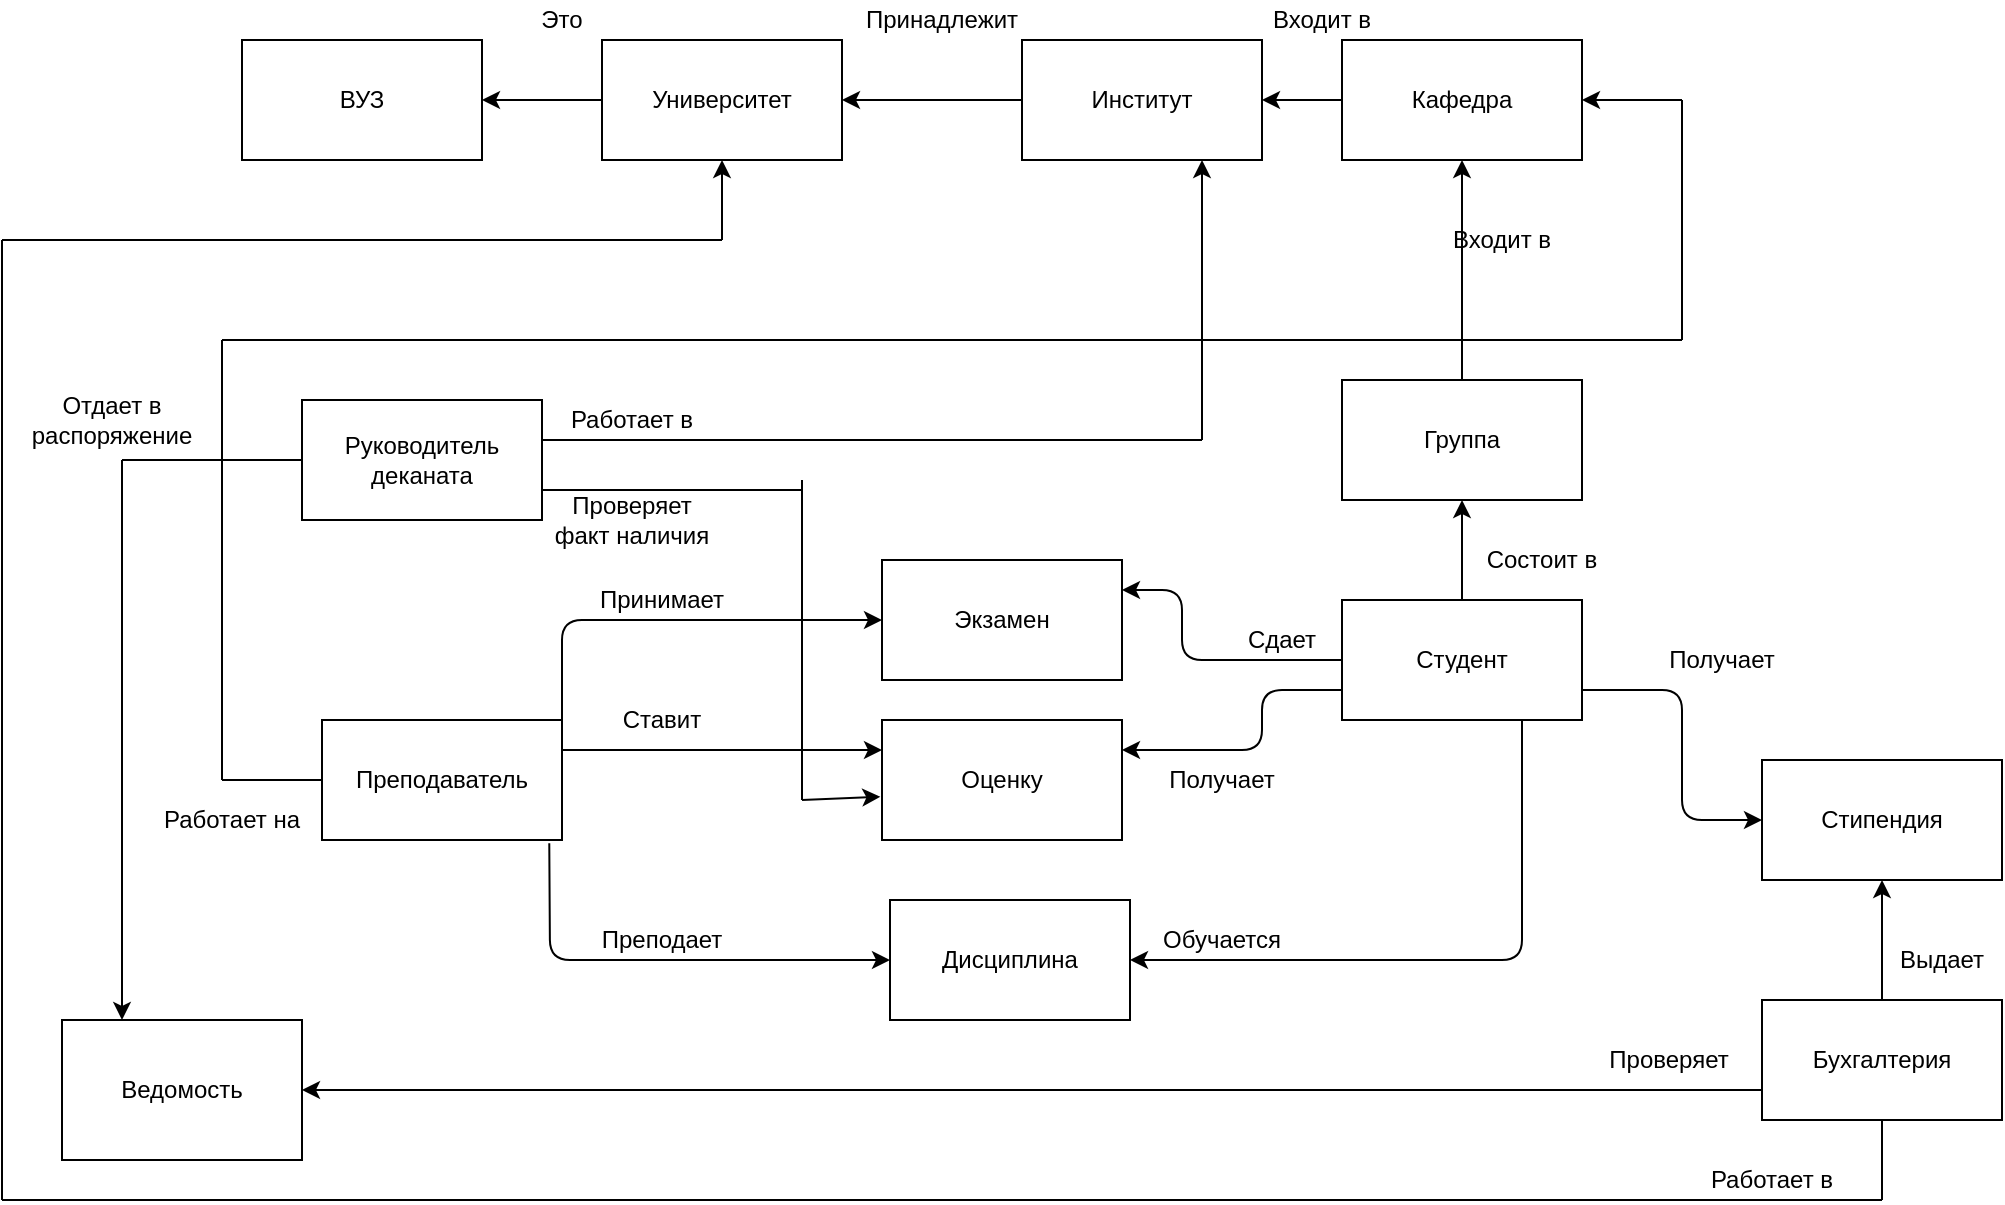 <mxfile version="24.0.2" type="device">
  <diagram id="R3M8Lv_vsEAlXM9ssuKP" name="Page-1">
    <mxGraphModel dx="2345" dy="1834" grid="1" gridSize="10" guides="1" tooltips="1" connect="1" arrows="1" fold="1" page="1" pageScale="1" pageWidth="827" pageHeight="1169" math="0" shadow="0">
      <root>
        <mxCell id="0" />
        <mxCell id="1" parent="0" />
        <mxCell id="0BG6J8SdnW0ylcagqBpU-1" value="ВУЗ" style="rounded=0;whiteSpace=wrap;html=1;" parent="1" vertex="1">
          <mxGeometry x="90" y="-100" width="120" height="60" as="geometry" />
        </mxCell>
        <mxCell id="0BG6J8SdnW0ylcagqBpU-2" value="Университет" style="rounded=0;whiteSpace=wrap;html=1;" parent="1" vertex="1">
          <mxGeometry x="270" y="-100" width="120" height="60" as="geometry" />
        </mxCell>
        <mxCell id="0BG6J8SdnW0ylcagqBpU-3" value="Институт" style="rounded=0;whiteSpace=wrap;html=1;" parent="1" vertex="1">
          <mxGeometry x="480" y="-100" width="120" height="60" as="geometry" />
        </mxCell>
        <mxCell id="0BG6J8SdnW0ylcagqBpU-5" value="Кафедра" style="rounded=0;whiteSpace=wrap;html=1;" parent="1" vertex="1">
          <mxGeometry x="640" y="-100" width="120" height="60" as="geometry" />
        </mxCell>
        <mxCell id="0BG6J8SdnW0ylcagqBpU-6" value="Группа" style="rounded=0;whiteSpace=wrap;html=1;" parent="1" vertex="1">
          <mxGeometry x="640" y="70" width="120" height="60" as="geometry" />
        </mxCell>
        <mxCell id="0BG6J8SdnW0ylcagqBpU-7" value="Студент" style="rounded=0;whiteSpace=wrap;html=1;" parent="1" vertex="1">
          <mxGeometry x="640" y="180" width="120" height="60" as="geometry" />
        </mxCell>
        <mxCell id="0BG6J8SdnW0ylcagqBpU-8" value="" style="endArrow=classic;html=1;entryX=1;entryY=0.5;entryDx=0;entryDy=0;exitX=0;exitY=0.5;exitDx=0;exitDy=0;" parent="1" source="0BG6J8SdnW0ylcagqBpU-2" target="0BG6J8SdnW0ylcagqBpU-1" edge="1">
          <mxGeometry width="50" height="50" relative="1" as="geometry">
            <mxPoint x="200" y="10" as="sourcePoint" />
            <mxPoint x="250" y="-40" as="targetPoint" />
          </mxGeometry>
        </mxCell>
        <mxCell id="0BG6J8SdnW0ylcagqBpU-9" value="" style="endArrow=classic;html=1;entryX=1;entryY=0.5;entryDx=0;entryDy=0;exitX=0;exitY=0.5;exitDx=0;exitDy=0;" parent="1" source="0BG6J8SdnW0ylcagqBpU-3" target="0BG6J8SdnW0ylcagqBpU-2" edge="1">
          <mxGeometry width="50" height="50" relative="1" as="geometry">
            <mxPoint x="320" y="30" as="sourcePoint" />
            <mxPoint x="370" y="-20" as="targetPoint" />
          </mxGeometry>
        </mxCell>
        <mxCell id="0BG6J8SdnW0ylcagqBpU-11" value="" style="endArrow=classic;html=1;entryX=1;entryY=0.5;entryDx=0;entryDy=0;exitX=0;exitY=0.5;exitDx=0;exitDy=0;" parent="1" source="0BG6J8SdnW0ylcagqBpU-5" edge="1">
          <mxGeometry width="50" height="50" relative="1" as="geometry">
            <mxPoint x="610" y="-30" as="sourcePoint" />
            <mxPoint x="600" y="-70" as="targetPoint" />
          </mxGeometry>
        </mxCell>
        <mxCell id="0BG6J8SdnW0ylcagqBpU-12" value="" style="endArrow=classic;html=1;entryX=0.5;entryY=1;entryDx=0;entryDy=0;exitX=0.5;exitY=0;exitDx=0;exitDy=0;" parent="1" source="0BG6J8SdnW0ylcagqBpU-6" target="0BG6J8SdnW0ylcagqBpU-5" edge="1">
          <mxGeometry width="50" height="50" relative="1" as="geometry">
            <mxPoint x="690" y="130" as="sourcePoint" />
            <mxPoint x="740" y="80" as="targetPoint" />
          </mxGeometry>
        </mxCell>
        <mxCell id="0BG6J8SdnW0ylcagqBpU-13" value="" style="endArrow=classic;html=1;entryX=0.5;entryY=1;entryDx=0;entryDy=0;exitX=0.5;exitY=0;exitDx=0;exitDy=0;" parent="1" source="0BG6J8SdnW0ylcagqBpU-7" target="0BG6J8SdnW0ylcagqBpU-6" edge="1">
          <mxGeometry width="50" height="50" relative="1" as="geometry">
            <mxPoint x="690" y="190" as="sourcePoint" />
            <mxPoint x="740" y="150" as="targetPoint" />
          </mxGeometry>
        </mxCell>
        <mxCell id="0BG6J8SdnW0ylcagqBpU-14" value="Это" style="text;html=1;strokeColor=none;fillColor=none;align=center;verticalAlign=middle;whiteSpace=wrap;rounded=0;" parent="1" vertex="1">
          <mxGeometry x="230" y="-120" width="40" height="20" as="geometry" />
        </mxCell>
        <mxCell id="0BG6J8SdnW0ylcagqBpU-15" value="Принадлежит" style="text;html=1;strokeColor=none;fillColor=none;align=center;verticalAlign=middle;whiteSpace=wrap;rounded=0;" parent="1" vertex="1">
          <mxGeometry x="420" y="-120" width="40" height="20" as="geometry" />
        </mxCell>
        <mxCell id="0BG6J8SdnW0ylcagqBpU-17" value="Входит в" style="text;html=1;strokeColor=none;fillColor=none;align=center;verticalAlign=middle;whiteSpace=wrap;rounded=0;" parent="1" vertex="1">
          <mxGeometry x="600" y="-120" width="60" height="20" as="geometry" />
        </mxCell>
        <mxCell id="0BG6J8SdnW0ylcagqBpU-18" value="Входит в" style="text;html=1;strokeColor=none;fillColor=none;align=center;verticalAlign=middle;whiteSpace=wrap;rounded=0;" parent="1" vertex="1">
          <mxGeometry x="690" y="-10" width="60" height="20" as="geometry" />
        </mxCell>
        <mxCell id="0BG6J8SdnW0ylcagqBpU-19" value="Состоит в" style="text;html=1;strokeColor=none;fillColor=none;align=center;verticalAlign=middle;whiteSpace=wrap;rounded=0;" parent="1" vertex="1">
          <mxGeometry x="710" y="150" width="60" height="20" as="geometry" />
        </mxCell>
        <mxCell id="0BG6J8SdnW0ylcagqBpU-24" value="Экзамен" style="rounded=0;whiteSpace=wrap;html=1;" parent="1" vertex="1">
          <mxGeometry x="410" y="160" width="120" height="60" as="geometry" />
        </mxCell>
        <mxCell id="0BG6J8SdnW0ylcagqBpU-25" value="Оценку" style="rounded=0;whiteSpace=wrap;html=1;" parent="1" vertex="1">
          <mxGeometry x="410" y="240" width="120" height="60" as="geometry" />
        </mxCell>
        <mxCell id="0BG6J8SdnW0ylcagqBpU-27" value="Стипендия" style="rounded=0;whiteSpace=wrap;html=1;" parent="1" vertex="1">
          <mxGeometry x="850" y="260" width="120" height="60" as="geometry" />
        </mxCell>
        <mxCell id="0BG6J8SdnW0ylcagqBpU-28" value="" style="endArrow=classic;html=1;exitX=1;exitY=0.75;exitDx=0;exitDy=0;entryX=0;entryY=0.5;entryDx=0;entryDy=0;" parent="1" source="0BG6J8SdnW0ylcagqBpU-7" target="0BG6J8SdnW0ylcagqBpU-27" edge="1">
          <mxGeometry width="50" height="50" relative="1" as="geometry">
            <mxPoint x="820" y="330" as="sourcePoint" />
            <mxPoint x="870" y="280" as="targetPoint" />
            <Array as="points">
              <mxPoint x="810" y="225" />
              <mxPoint x="810" y="290" />
            </Array>
          </mxGeometry>
        </mxCell>
        <mxCell id="0BG6J8SdnW0ylcagqBpU-29" value="Получает" style="text;html=1;strokeColor=none;fillColor=none;align=center;verticalAlign=middle;whiteSpace=wrap;rounded=0;" parent="1" vertex="1">
          <mxGeometry x="810" y="200" width="40" height="20" as="geometry" />
        </mxCell>
        <mxCell id="0BG6J8SdnW0ylcagqBpU-30" value="Бухгалтерия" style="rounded=0;whiteSpace=wrap;html=1;" parent="1" vertex="1">
          <mxGeometry x="850" y="380" width="120" height="60" as="geometry" />
        </mxCell>
        <mxCell id="0BG6J8SdnW0ylcagqBpU-31" value="" style="endArrow=classic;html=1;entryX=0.5;entryY=1;entryDx=0;entryDy=0;exitX=0.5;exitY=0;exitDx=0;exitDy=0;" parent="1" source="0BG6J8SdnW0ylcagqBpU-30" target="0BG6J8SdnW0ylcagqBpU-27" edge="1">
          <mxGeometry width="50" height="50" relative="1" as="geometry">
            <mxPoint x="890" y="380" as="sourcePoint" />
            <mxPoint x="940" y="330" as="targetPoint" />
          </mxGeometry>
        </mxCell>
        <mxCell id="0BG6J8SdnW0ylcagqBpU-34" value="Выдает" style="text;html=1;strokeColor=none;fillColor=none;align=center;verticalAlign=middle;whiteSpace=wrap;rounded=0;" parent="1" vertex="1">
          <mxGeometry x="920" y="350" width="40" height="20" as="geometry" />
        </mxCell>
        <mxCell id="0BG6J8SdnW0ylcagqBpU-36" value="Дисциплина" style="rounded=0;whiteSpace=wrap;html=1;" parent="1" vertex="1">
          <mxGeometry x="414" y="330" width="120" height="60" as="geometry" />
        </mxCell>
        <mxCell id="0BG6J8SdnW0ylcagqBpU-37" value="Преподаватель" style="rounded=0;whiteSpace=wrap;html=1;" parent="1" vertex="1">
          <mxGeometry x="130" y="240" width="120" height="60" as="geometry" />
        </mxCell>
        <mxCell id="0BG6J8SdnW0ylcagqBpU-39" value="" style="endArrow=classic;html=1;exitX=1;exitY=0;exitDx=0;exitDy=0;entryX=0;entryY=0.5;entryDx=0;entryDy=0;" parent="1" source="0BG6J8SdnW0ylcagqBpU-37" target="0BG6J8SdnW0ylcagqBpU-24" edge="1">
          <mxGeometry width="50" height="50" relative="1" as="geometry">
            <mxPoint x="290" y="280" as="sourcePoint" />
            <mxPoint x="340" y="230" as="targetPoint" />
            <Array as="points">
              <mxPoint x="250" y="190" />
            </Array>
          </mxGeometry>
        </mxCell>
        <mxCell id="0BG6J8SdnW0ylcagqBpU-40" value="" style="endArrow=classic;html=1;exitX=1;exitY=0.25;exitDx=0;exitDy=0;entryX=0;entryY=0.25;entryDx=0;entryDy=0;" parent="1" source="0BG6J8SdnW0ylcagqBpU-37" target="0BG6J8SdnW0ylcagqBpU-25" edge="1">
          <mxGeometry width="50" height="50" relative="1" as="geometry">
            <mxPoint x="320" y="280" as="sourcePoint" />
            <mxPoint x="370" y="230" as="targetPoint" />
          </mxGeometry>
        </mxCell>
        <mxCell id="0BG6J8SdnW0ylcagqBpU-43" value="" style="endArrow=classic;html=1;entryX=0;entryY=0.5;entryDx=0;entryDy=0;exitX=0.947;exitY=1.027;exitDx=0;exitDy=0;exitPerimeter=0;" parent="1" source="0BG6J8SdnW0ylcagqBpU-37" target="0BG6J8SdnW0ylcagqBpU-36" edge="1">
          <mxGeometry width="50" height="50" relative="1" as="geometry">
            <mxPoint x="320" y="540" as="sourcePoint" />
            <mxPoint x="370" y="490" as="targetPoint" />
            <Array as="points">
              <mxPoint x="244" y="360" />
            </Array>
          </mxGeometry>
        </mxCell>
        <mxCell id="0BG6J8SdnW0ylcagqBpU-45" value="Принимает" style="text;html=1;strokeColor=none;fillColor=none;align=center;verticalAlign=middle;whiteSpace=wrap;rounded=0;" parent="1" vertex="1">
          <mxGeometry x="280" y="170" width="40" height="20" as="geometry" />
        </mxCell>
        <mxCell id="0BG6J8SdnW0ylcagqBpU-46" value="Ставит" style="text;html=1;strokeColor=none;fillColor=none;align=center;verticalAlign=middle;whiteSpace=wrap;rounded=0;" parent="1" vertex="1">
          <mxGeometry x="280" y="230" width="40" height="20" as="geometry" />
        </mxCell>
        <mxCell id="0BG6J8SdnW0ylcagqBpU-49" value="Преподает" style="text;html=1;strokeColor=none;fillColor=none;align=center;verticalAlign=middle;whiteSpace=wrap;rounded=0;" parent="1" vertex="1">
          <mxGeometry x="280" y="340" width="40" height="20" as="geometry" />
        </mxCell>
        <mxCell id="0BG6J8SdnW0ylcagqBpU-51" value="" style="endArrow=classic;html=1;entryX=1;entryY=0.25;entryDx=0;entryDy=0;exitX=0;exitY=0.5;exitDx=0;exitDy=0;" parent="1" source="0BG6J8SdnW0ylcagqBpU-7" target="0BG6J8SdnW0ylcagqBpU-24" edge="1">
          <mxGeometry width="50" height="50" relative="1" as="geometry">
            <mxPoint x="600" y="270" as="sourcePoint" />
            <mxPoint x="650" y="220" as="targetPoint" />
            <Array as="points">
              <mxPoint x="560" y="210" />
              <mxPoint x="560" y="175" />
            </Array>
          </mxGeometry>
        </mxCell>
        <mxCell id="0BG6J8SdnW0ylcagqBpU-52" value="" style="endArrow=classic;html=1;exitX=0;exitY=0.75;exitDx=0;exitDy=0;entryX=1;entryY=0.25;entryDx=0;entryDy=0;" parent="1" source="0BG6J8SdnW0ylcagqBpU-7" target="0BG6J8SdnW0ylcagqBpU-25" edge="1">
          <mxGeometry width="50" height="50" relative="1" as="geometry">
            <mxPoint x="560" y="320" as="sourcePoint" />
            <mxPoint x="610" y="270" as="targetPoint" />
            <Array as="points">
              <mxPoint x="600" y="225" />
              <mxPoint x="600" y="255" />
            </Array>
          </mxGeometry>
        </mxCell>
        <mxCell id="0BG6J8SdnW0ylcagqBpU-55" value="" style="endArrow=classic;html=1;entryX=1;entryY=0.5;entryDx=0;entryDy=0;exitX=0.75;exitY=1;exitDx=0;exitDy=0;" parent="1" source="0BG6J8SdnW0ylcagqBpU-7" target="0BG6J8SdnW0ylcagqBpU-36" edge="1">
          <mxGeometry width="50" height="50" relative="1" as="geometry">
            <mxPoint x="580" y="510" as="sourcePoint" />
            <mxPoint x="630" y="460" as="targetPoint" />
            <Array as="points">
              <mxPoint x="730" y="360" />
            </Array>
          </mxGeometry>
        </mxCell>
        <mxCell id="0BG6J8SdnW0ylcagqBpU-58" value="Сдает" style="text;html=1;strokeColor=none;fillColor=none;align=center;verticalAlign=middle;whiteSpace=wrap;rounded=0;" parent="1" vertex="1">
          <mxGeometry x="590" y="190" width="40" height="20" as="geometry" />
        </mxCell>
        <mxCell id="0BG6J8SdnW0ylcagqBpU-59" value="Получает" style="text;html=1;strokeColor=none;fillColor=none;align=center;verticalAlign=middle;whiteSpace=wrap;rounded=0;" parent="1" vertex="1">
          <mxGeometry x="560" y="260" width="40" height="20" as="geometry" />
        </mxCell>
        <mxCell id="0BG6J8SdnW0ylcagqBpU-62" value="Обучается" style="text;html=1;strokeColor=none;fillColor=none;align=center;verticalAlign=middle;whiteSpace=wrap;rounded=0;" parent="1" vertex="1">
          <mxGeometry x="560" y="340" width="40" height="20" as="geometry" />
        </mxCell>
        <mxCell id="iU8jYVtAeUA8li3-q4tH-2" value="Руководитель деканата" style="rounded=0;whiteSpace=wrap;html=1;" vertex="1" parent="1">
          <mxGeometry x="120" y="80" width="120" height="60" as="geometry" />
        </mxCell>
        <mxCell id="iU8jYVtAeUA8li3-q4tH-5" value="" style="endArrow=none;html=1;rounded=0;exitX=0;exitY=1;exitDx=0;exitDy=0;" edge="1" parent="1" source="iU8jYVtAeUA8li3-q4tH-10">
          <mxGeometry width="50" height="50" relative="1" as="geometry">
            <mxPoint x="280" y="170" as="sourcePoint" />
            <mxPoint x="570" y="100" as="targetPoint" />
          </mxGeometry>
        </mxCell>
        <mxCell id="iU8jYVtAeUA8li3-q4tH-10" value="Работает в" style="text;html=1;strokeColor=none;fillColor=none;align=center;verticalAlign=middle;whiteSpace=wrap;rounded=0;" vertex="1" parent="1">
          <mxGeometry x="240" y="80" width="90" height="20" as="geometry" />
        </mxCell>
        <mxCell id="iU8jYVtAeUA8li3-q4tH-11" value="" style="endArrow=classic;html=1;rounded=0;entryX=0.75;entryY=1;entryDx=0;entryDy=0;" edge="1" parent="1" target="0BG6J8SdnW0ylcagqBpU-3">
          <mxGeometry width="50" height="50" relative="1" as="geometry">
            <mxPoint x="570" y="100" as="sourcePoint" />
            <mxPoint x="650" y="30" as="targetPoint" />
          </mxGeometry>
        </mxCell>
        <mxCell id="iU8jYVtAeUA8li3-q4tH-12" value="" style="endArrow=none;html=1;rounded=0;exitX=0;exitY=0.5;exitDx=0;exitDy=0;" edge="1" parent="1" source="0BG6J8SdnW0ylcagqBpU-37">
          <mxGeometry width="50" height="50" relative="1" as="geometry">
            <mxPoint x="600" y="180" as="sourcePoint" />
            <mxPoint x="80" y="270" as="targetPoint" />
          </mxGeometry>
        </mxCell>
        <mxCell id="iU8jYVtAeUA8li3-q4tH-13" value="" style="endArrow=none;html=1;rounded=0;" edge="1" parent="1">
          <mxGeometry width="50" height="50" relative="1" as="geometry">
            <mxPoint x="80" y="270" as="sourcePoint" />
            <mxPoint x="80" y="50" as="targetPoint" />
            <Array as="points">
              <mxPoint x="80" y="160" />
            </Array>
          </mxGeometry>
        </mxCell>
        <mxCell id="iU8jYVtAeUA8li3-q4tH-14" value="" style="endArrow=none;html=1;rounded=0;" edge="1" parent="1">
          <mxGeometry width="50" height="50" relative="1" as="geometry">
            <mxPoint x="80" y="50" as="sourcePoint" />
            <mxPoint x="810" y="50" as="targetPoint" />
          </mxGeometry>
        </mxCell>
        <mxCell id="iU8jYVtAeUA8li3-q4tH-15" value="" style="endArrow=none;html=1;rounded=0;" edge="1" parent="1">
          <mxGeometry width="50" height="50" relative="1" as="geometry">
            <mxPoint x="810" y="-70" as="sourcePoint" />
            <mxPoint x="810" y="50" as="targetPoint" />
          </mxGeometry>
        </mxCell>
        <mxCell id="iU8jYVtAeUA8li3-q4tH-16" value="" style="endArrow=classic;html=1;rounded=0;entryX=1;entryY=0.5;entryDx=0;entryDy=0;" edge="1" parent="1" target="0BG6J8SdnW0ylcagqBpU-5">
          <mxGeometry width="50" height="50" relative="1" as="geometry">
            <mxPoint x="810" y="-70" as="sourcePoint" />
            <mxPoint x="650" y="130" as="targetPoint" />
          </mxGeometry>
        </mxCell>
        <mxCell id="iU8jYVtAeUA8li3-q4tH-17" value="Работает на" style="text;html=1;strokeColor=none;fillColor=none;align=center;verticalAlign=middle;whiteSpace=wrap;rounded=0;" vertex="1" parent="1">
          <mxGeometry x="40" y="280" width="90" height="20" as="geometry" />
        </mxCell>
        <mxCell id="iU8jYVtAeUA8li3-q4tH-18" value="" style="endArrow=none;html=1;rounded=0;exitX=0.5;exitY=1;exitDx=0;exitDy=0;" edge="1" parent="1" source="0BG6J8SdnW0ylcagqBpU-30">
          <mxGeometry width="50" height="50" relative="1" as="geometry">
            <mxPoint x="600" y="280" as="sourcePoint" />
            <mxPoint x="910" y="480" as="targetPoint" />
          </mxGeometry>
        </mxCell>
        <mxCell id="iU8jYVtAeUA8li3-q4tH-19" value="" style="endArrow=none;html=1;rounded=0;" edge="1" parent="1">
          <mxGeometry width="50" height="50" relative="1" as="geometry">
            <mxPoint x="-30" y="480" as="sourcePoint" />
            <mxPoint x="910" y="480" as="targetPoint" />
          </mxGeometry>
        </mxCell>
        <mxCell id="iU8jYVtAeUA8li3-q4tH-20" value="" style="endArrow=none;html=1;rounded=0;" edge="1" parent="1">
          <mxGeometry width="50" height="50" relative="1" as="geometry">
            <mxPoint x="-30" y="480" as="sourcePoint" />
            <mxPoint x="-30" as="targetPoint" />
            <Array as="points">
              <mxPoint x="-30" y="240" />
            </Array>
          </mxGeometry>
        </mxCell>
        <mxCell id="iU8jYVtAeUA8li3-q4tH-21" value="" style="endArrow=none;html=1;rounded=0;" edge="1" parent="1">
          <mxGeometry width="50" height="50" relative="1" as="geometry">
            <mxPoint x="-30" as="sourcePoint" />
            <mxPoint x="330" as="targetPoint" />
          </mxGeometry>
        </mxCell>
        <mxCell id="iU8jYVtAeUA8li3-q4tH-22" value="" style="endArrow=classic;html=1;rounded=0;" edge="1" parent="1" target="0BG6J8SdnW0ylcagqBpU-2">
          <mxGeometry width="50" height="50" relative="1" as="geometry">
            <mxPoint x="330" as="sourcePoint" />
            <mxPoint x="520" y="-230" as="targetPoint" />
          </mxGeometry>
        </mxCell>
        <mxCell id="iU8jYVtAeUA8li3-q4tH-23" value="Работает в" style="text;html=1;strokeColor=none;fillColor=none;align=center;verticalAlign=middle;whiteSpace=wrap;rounded=0;" vertex="1" parent="1">
          <mxGeometry x="820" y="460" width="70" height="20" as="geometry" />
        </mxCell>
        <mxCell id="iU8jYVtAeUA8li3-q4tH-25" value="" style="endArrow=none;html=1;rounded=0;exitX=1;exitY=0.75;exitDx=0;exitDy=0;" edge="1" parent="1" source="iU8jYVtAeUA8li3-q4tH-2">
          <mxGeometry width="50" height="50" relative="1" as="geometry">
            <mxPoint x="470" y="120" as="sourcePoint" />
            <mxPoint x="370" y="125" as="targetPoint" />
          </mxGeometry>
        </mxCell>
        <mxCell id="iU8jYVtAeUA8li3-q4tH-26" value="" style="endArrow=none;html=1;rounded=0;" edge="1" parent="1">
          <mxGeometry width="50" height="50" relative="1" as="geometry">
            <mxPoint x="370" y="120" as="sourcePoint" />
            <mxPoint x="370" y="280" as="targetPoint" />
          </mxGeometry>
        </mxCell>
        <mxCell id="iU8jYVtAeUA8li3-q4tH-27" value="" style="endArrow=classic;html=1;rounded=0;entryX=-0.007;entryY=0.64;entryDx=0;entryDy=0;entryPerimeter=0;" edge="1" parent="1" target="0BG6J8SdnW0ylcagqBpU-25">
          <mxGeometry width="50" height="50" relative="1" as="geometry">
            <mxPoint x="370" y="280" as="sourcePoint" />
            <mxPoint x="520" y="170" as="targetPoint" />
          </mxGeometry>
        </mxCell>
        <mxCell id="iU8jYVtAeUA8li3-q4tH-28" value="Проверяет факт наличия" style="text;html=1;strokeColor=none;fillColor=none;align=center;verticalAlign=middle;whiteSpace=wrap;rounded=0;" vertex="1" parent="1">
          <mxGeometry x="240" y="130" width="90" height="20" as="geometry" />
        </mxCell>
        <mxCell id="iU8jYVtAeUA8li3-q4tH-30" value="Ведомость" style="rounded=0;whiteSpace=wrap;html=1;" vertex="1" parent="1">
          <mxGeometry y="390" width="120" height="70" as="geometry" />
        </mxCell>
        <mxCell id="iU8jYVtAeUA8li3-q4tH-31" value="" style="endArrow=none;html=1;rounded=0;entryX=0;entryY=0.5;entryDx=0;entryDy=0;" edge="1" parent="1" target="iU8jYVtAeUA8li3-q4tH-2">
          <mxGeometry width="50" height="50" relative="1" as="geometry">
            <mxPoint x="30" y="110" as="sourcePoint" />
            <mxPoint x="520" y="170" as="targetPoint" />
          </mxGeometry>
        </mxCell>
        <mxCell id="iU8jYVtAeUA8li3-q4tH-32" value="" style="endArrow=classic;html=1;rounded=0;entryX=0.25;entryY=0;entryDx=0;entryDy=0;" edge="1" parent="1" target="iU8jYVtAeUA8li3-q4tH-30">
          <mxGeometry width="50" height="50" relative="1" as="geometry">
            <mxPoint x="30" y="110" as="sourcePoint" />
            <mxPoint x="520" y="170" as="targetPoint" />
          </mxGeometry>
        </mxCell>
        <mxCell id="iU8jYVtAeUA8li3-q4tH-33" value="Отдает в распоряжение" style="text;html=1;strokeColor=none;fillColor=none;align=center;verticalAlign=middle;whiteSpace=wrap;rounded=0;" vertex="1" parent="1">
          <mxGeometry x="-20" y="80" width="90" height="20" as="geometry" />
        </mxCell>
        <mxCell id="iU8jYVtAeUA8li3-q4tH-35" value="" style="endArrow=classic;html=1;rounded=0;exitX=0;exitY=0.75;exitDx=0;exitDy=0;entryX=1;entryY=0.5;entryDx=0;entryDy=0;" edge="1" parent="1" source="0BG6J8SdnW0ylcagqBpU-30" target="iU8jYVtAeUA8li3-q4tH-30">
          <mxGeometry width="50" height="50" relative="1" as="geometry">
            <mxPoint x="470" y="320" as="sourcePoint" />
            <mxPoint x="520" y="270" as="targetPoint" />
          </mxGeometry>
        </mxCell>
        <mxCell id="iU8jYVtAeUA8li3-q4tH-36" value="Проверяет" style="text;html=1;strokeColor=none;fillColor=none;align=center;verticalAlign=middle;whiteSpace=wrap;rounded=0;" vertex="1" parent="1">
          <mxGeometry x="780" y="400" width="47" height="20" as="geometry" />
        </mxCell>
      </root>
    </mxGraphModel>
  </diagram>
</mxfile>
